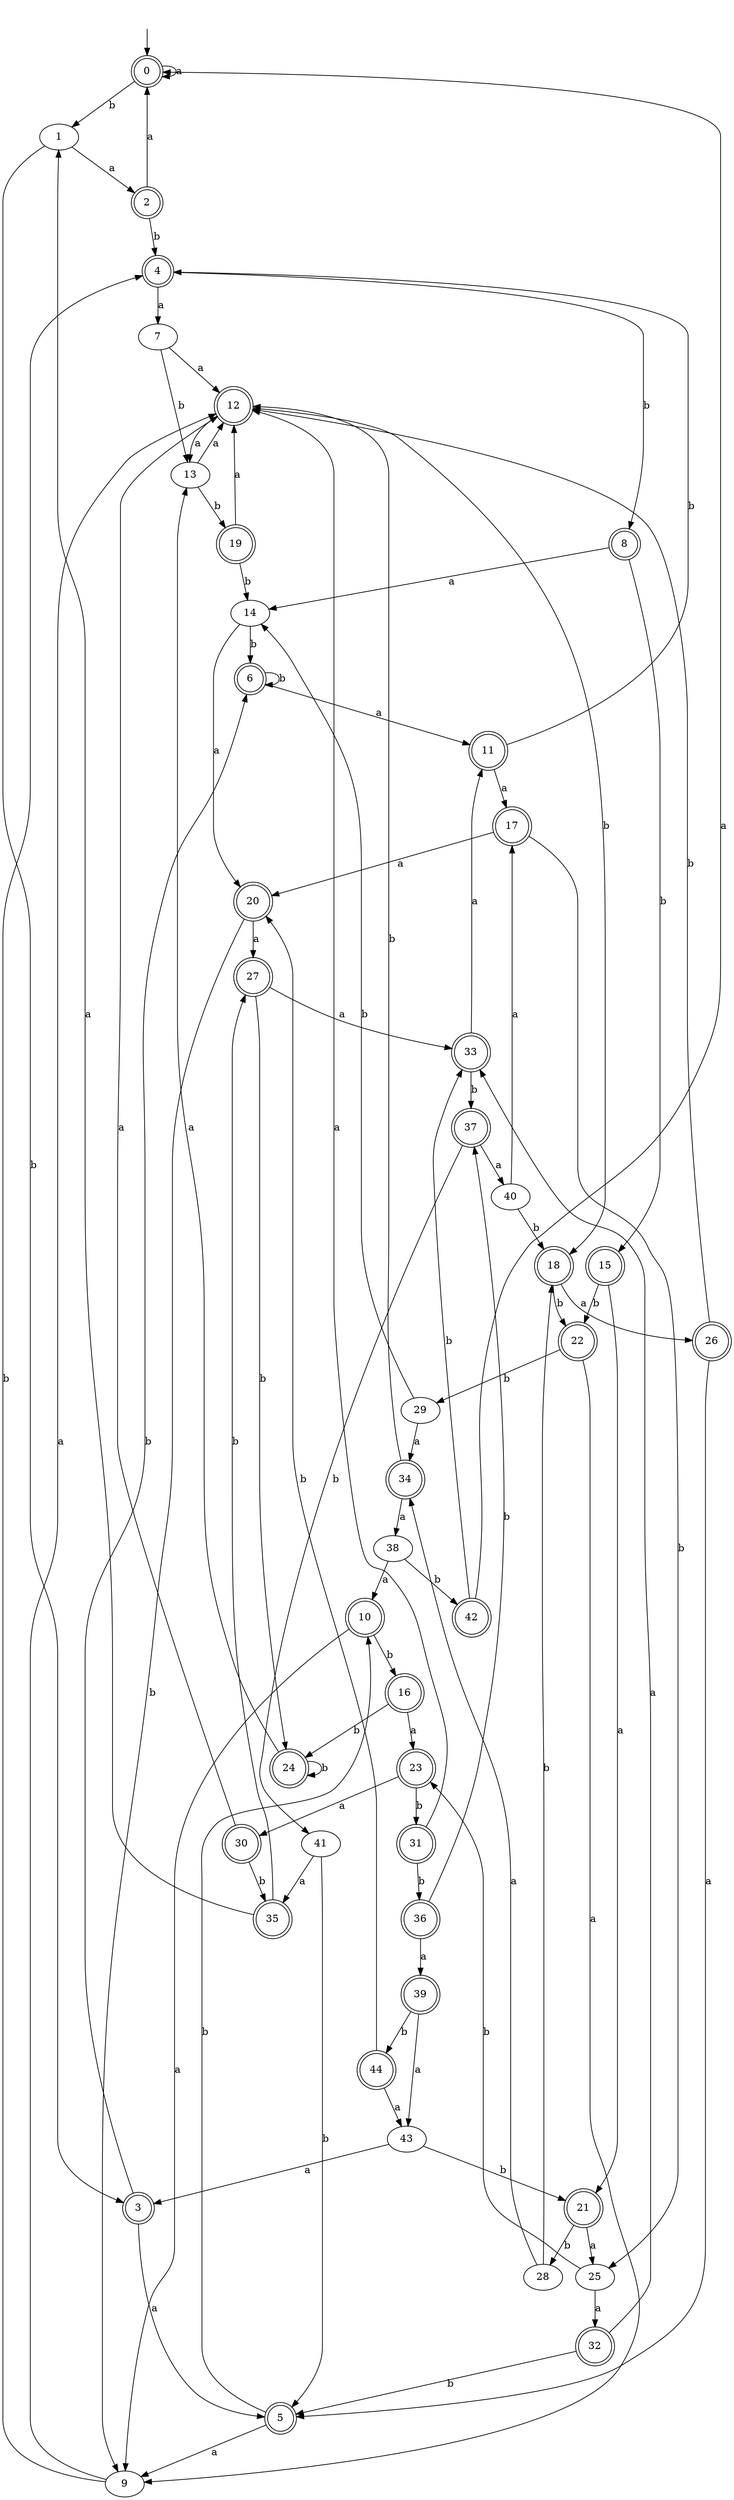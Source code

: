 digraph RandomDFA {
  __start0 [label="", shape=none];
  __start0 -> 0 [label=""];
  0 [shape=circle] [shape=doublecircle]
  0 -> 0 [label="a"]
  0 -> 1 [label="b"]
  1
  1 -> 2 [label="a"]
  1 -> 3 [label="b"]
  2 [shape=doublecircle]
  2 -> 0 [label="a"]
  2 -> 4 [label="b"]
  3 [shape=doublecircle]
  3 -> 5 [label="a"]
  3 -> 6 [label="b"]
  4 [shape=doublecircle]
  4 -> 7 [label="a"]
  4 -> 8 [label="b"]
  5 [shape=doublecircle]
  5 -> 9 [label="a"]
  5 -> 10 [label="b"]
  6 [shape=doublecircle]
  6 -> 11 [label="a"]
  6 -> 6 [label="b"]
  7
  7 -> 12 [label="a"]
  7 -> 13 [label="b"]
  8 [shape=doublecircle]
  8 -> 14 [label="a"]
  8 -> 15 [label="b"]
  9
  9 -> 12 [label="a"]
  9 -> 4 [label="b"]
  10 [shape=doublecircle]
  10 -> 9 [label="a"]
  10 -> 16 [label="b"]
  11 [shape=doublecircle]
  11 -> 17 [label="a"]
  11 -> 4 [label="b"]
  12 [shape=doublecircle]
  12 -> 13 [label="a"]
  12 -> 18 [label="b"]
  13
  13 -> 12 [label="a"]
  13 -> 19 [label="b"]
  14
  14 -> 20 [label="a"]
  14 -> 6 [label="b"]
  15 [shape=doublecircle]
  15 -> 21 [label="a"]
  15 -> 22 [label="b"]
  16 [shape=doublecircle]
  16 -> 23 [label="a"]
  16 -> 24 [label="b"]
  17 [shape=doublecircle]
  17 -> 20 [label="a"]
  17 -> 25 [label="b"]
  18 [shape=doublecircle]
  18 -> 26 [label="a"]
  18 -> 22 [label="b"]
  19 [shape=doublecircle]
  19 -> 12 [label="a"]
  19 -> 14 [label="b"]
  20 [shape=doublecircle]
  20 -> 27 [label="a"]
  20 -> 9 [label="b"]
  21 [shape=doublecircle]
  21 -> 25 [label="a"]
  21 -> 28 [label="b"]
  22 [shape=doublecircle]
  22 -> 9 [label="a"]
  22 -> 29 [label="b"]
  23 [shape=doublecircle]
  23 -> 30 [label="a"]
  23 -> 31 [label="b"]
  24 [shape=doublecircle]
  24 -> 13 [label="a"]
  24 -> 24 [label="b"]
  25
  25 -> 32 [label="a"]
  25 -> 23 [label="b"]
  26 [shape=doublecircle]
  26 -> 5 [label="a"]
  26 -> 12 [label="b"]
  27 [shape=doublecircle]
  27 -> 33 [label="a"]
  27 -> 24 [label="b"]
  28
  28 -> 34 [label="a"]
  28 -> 18 [label="b"]
  29
  29 -> 34 [label="a"]
  29 -> 14 [label="b"]
  30 [shape=doublecircle]
  30 -> 12 [label="a"]
  30 -> 35 [label="b"]
  31 [shape=doublecircle]
  31 -> 12 [label="a"]
  31 -> 36 [label="b"]
  32 [shape=doublecircle]
  32 -> 33 [label="a"]
  32 -> 5 [label="b"]
  33 [shape=doublecircle]
  33 -> 11 [label="a"]
  33 -> 37 [label="b"]
  34 [shape=doublecircle]
  34 -> 38 [label="a"]
  34 -> 12 [label="b"]
  35 [shape=doublecircle]
  35 -> 1 [label="a"]
  35 -> 27 [label="b"]
  36 [shape=doublecircle]
  36 -> 39 [label="a"]
  36 -> 37 [label="b"]
  37 [shape=doublecircle]
  37 -> 40 [label="a"]
  37 -> 41 [label="b"]
  38
  38 -> 10 [label="a"]
  38 -> 42 [label="b"]
  39 [shape=doublecircle]
  39 -> 43 [label="a"]
  39 -> 44 [label="b"]
  40
  40 -> 17 [label="a"]
  40 -> 18 [label="b"]
  41
  41 -> 35 [label="a"]
  41 -> 5 [label="b"]
  42 [shape=doublecircle]
  42 -> 0 [label="a"]
  42 -> 33 [label="b"]
  43
  43 -> 3 [label="a"]
  43 -> 21 [label="b"]
  44 [shape=doublecircle]
  44 -> 43 [label="a"]
  44 -> 20 [label="b"]
}
